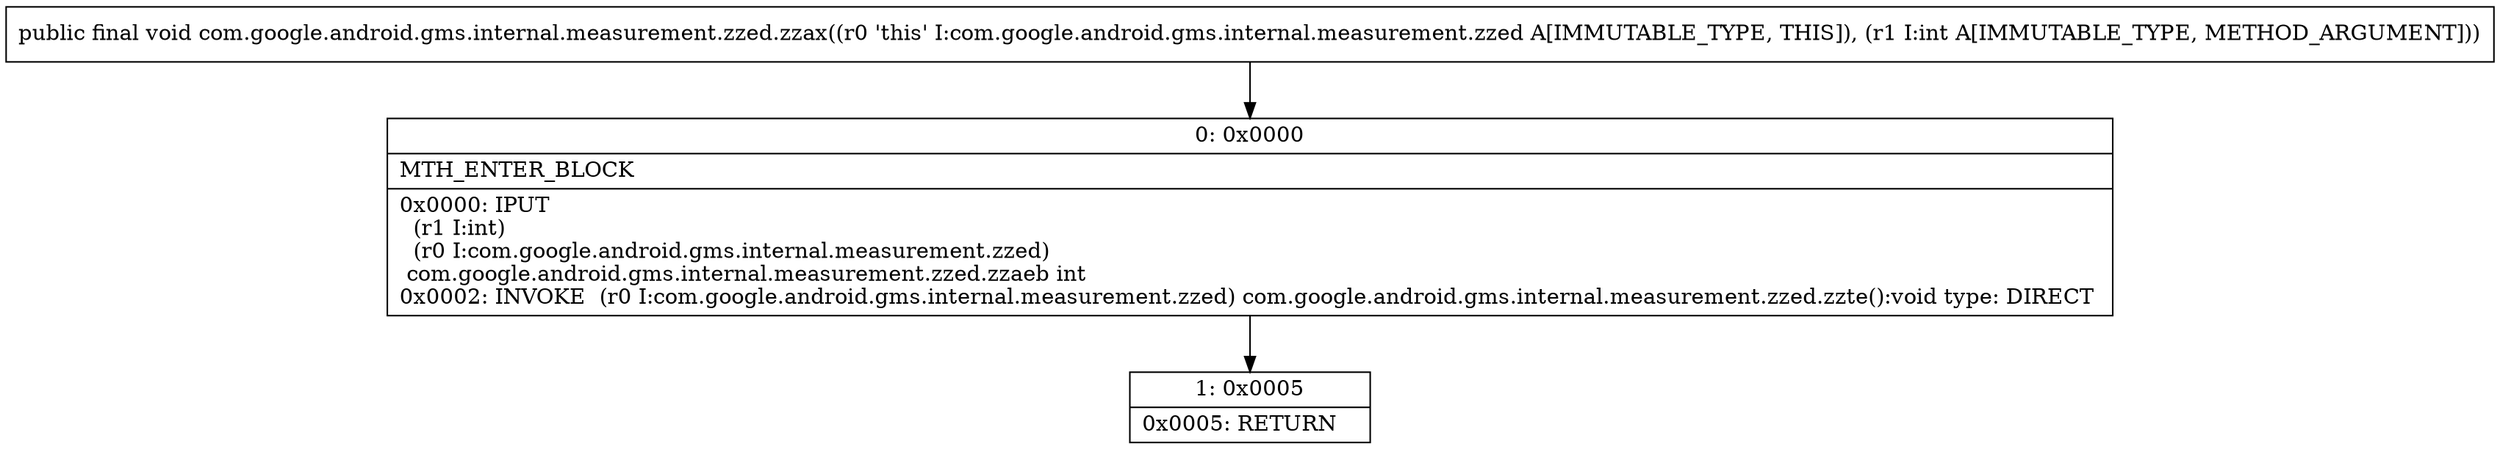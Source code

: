digraph "CFG forcom.google.android.gms.internal.measurement.zzed.zzax(I)V" {
Node_0 [shape=record,label="{0\:\ 0x0000|MTH_ENTER_BLOCK\l|0x0000: IPUT  \l  (r1 I:int)\l  (r0 I:com.google.android.gms.internal.measurement.zzed)\l com.google.android.gms.internal.measurement.zzed.zzaeb int \l0x0002: INVOKE  (r0 I:com.google.android.gms.internal.measurement.zzed) com.google.android.gms.internal.measurement.zzed.zzte():void type: DIRECT \l}"];
Node_1 [shape=record,label="{1\:\ 0x0005|0x0005: RETURN   \l}"];
MethodNode[shape=record,label="{public final void com.google.android.gms.internal.measurement.zzed.zzax((r0 'this' I:com.google.android.gms.internal.measurement.zzed A[IMMUTABLE_TYPE, THIS]), (r1 I:int A[IMMUTABLE_TYPE, METHOD_ARGUMENT])) }"];
MethodNode -> Node_0;
Node_0 -> Node_1;
}

